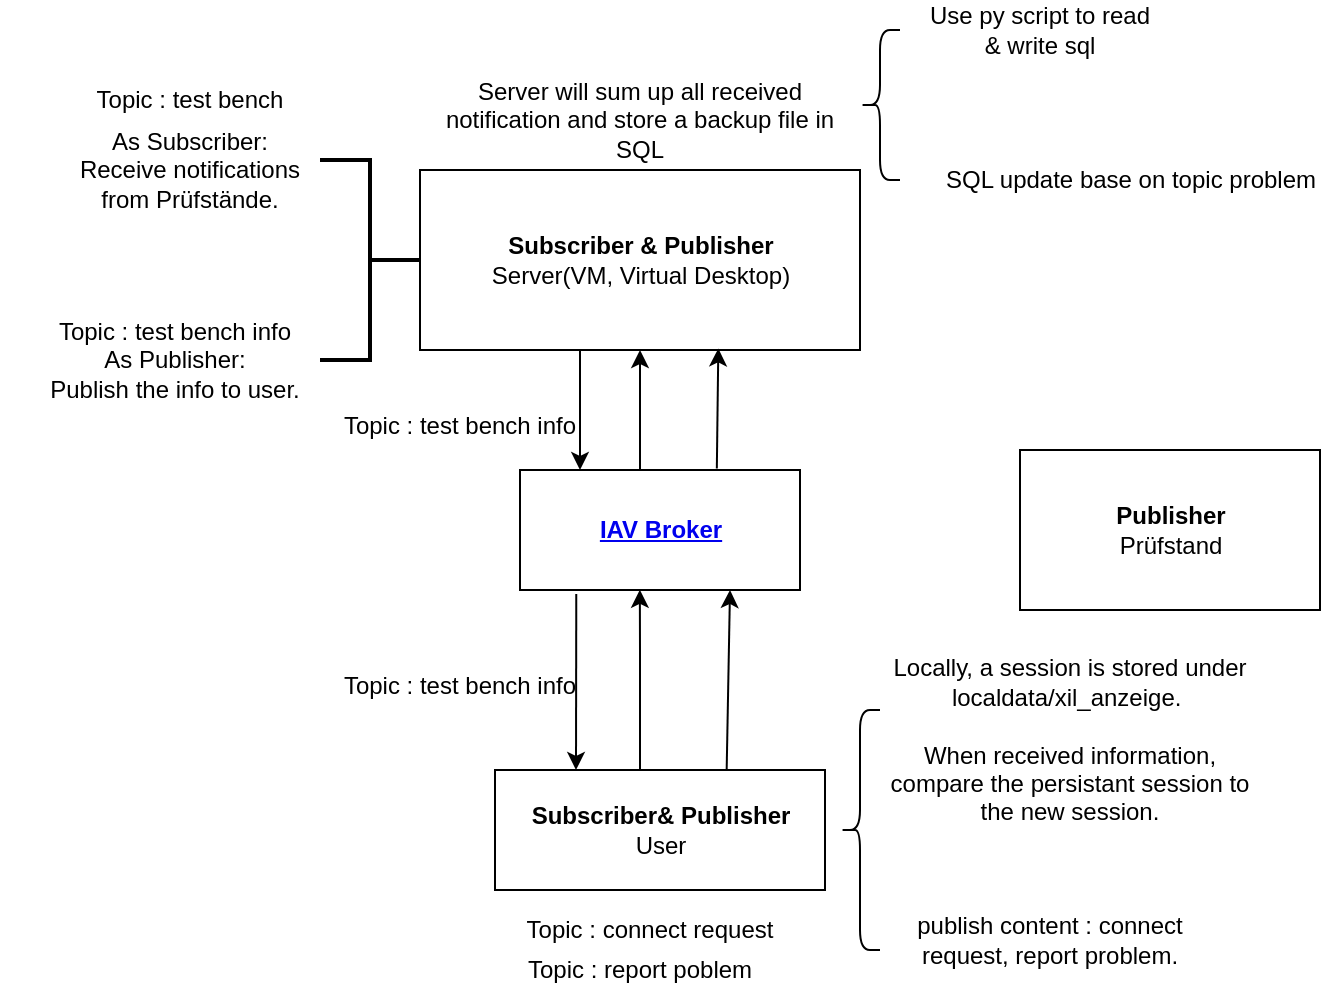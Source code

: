<mxfile version="20.3.6" type="github">
  <diagram id="qWkgrGlX2zObTh2m041I" name="Seite-1">
    <mxGraphModel dx="1146" dy="1788" grid="1" gridSize="10" guides="1" tooltips="1" connect="1" arrows="1" fold="1" page="1" pageScale="1" pageWidth="827" pageHeight="1169" math="0" shadow="0">
      <root>
        <mxCell id="0" />
        <mxCell id="1" parent="0" />
        <mxCell id="QS3DV-66-uBrxZAoDPn1-2" value="&lt;b&gt;Subscriber &amp;amp; Publisher&lt;br&gt;&lt;/b&gt;Server(VM, Virtual Desktop)" style="html=1;" parent="1" vertex="1">
          <mxGeometry x="240" y="70" width="220" height="90" as="geometry" />
        </mxCell>
        <mxCell id="QS3DV-66-uBrxZAoDPn1-3" value="&lt;b&gt;&lt;a href=&quot;https://confluence.iavgroup.local/pages/viewpage.action?spaceKey=IAVWiki&amp;amp;title=IAV+MQTT+Broker&quot;&gt;IAV Broker&lt;/a&gt;&lt;/b&gt;" style="html=1;" parent="1" vertex="1">
          <mxGeometry x="290" y="220" width="140" height="60" as="geometry" />
        </mxCell>
        <mxCell id="QS3DV-66-uBrxZAoDPn1-4" value="&lt;b&gt;Publisher&lt;/b&gt;&lt;br&gt;Prüfstand" style="html=1;" parent="1" vertex="1">
          <mxGeometry x="540" y="210" width="150" height="80" as="geometry" />
        </mxCell>
        <mxCell id="QS3DV-66-uBrxZAoDPn1-6" value="" style="strokeWidth=2;html=1;shape=mxgraph.flowchart.annotation_2;align=left;labelPosition=right;pointerEvents=1;rotation=-180;" parent="1" vertex="1">
          <mxGeometry x="190" y="65" width="50" height="100" as="geometry" />
        </mxCell>
        <mxCell id="QS3DV-66-uBrxZAoDPn1-8" value="As Subscriber:&lt;br&gt;Receive notifications from Prüfstände." style="text;html=1;strokeColor=none;fillColor=none;align=center;verticalAlign=middle;whiteSpace=wrap;rounded=0;" parent="1" vertex="1">
          <mxGeometry x="60" y="50" width="130" height="40" as="geometry" />
        </mxCell>
        <mxCell id="QS3DV-66-uBrxZAoDPn1-9" value="Topic : test bench" style="text;html=1;strokeColor=none;fillColor=none;align=center;verticalAlign=middle;whiteSpace=wrap;rounded=0;" parent="1" vertex="1">
          <mxGeometry x="75" y="20" width="100" height="30" as="geometry" />
        </mxCell>
        <mxCell id="iRqAzL0BKCe6huFpABMZ-1" value="&lt;b&gt;Subscriber&lt;/b&gt;&lt;b&gt;&amp;amp; Publisher&lt;/b&gt;&lt;br&gt;User" style="html=1;" vertex="1" parent="1">
          <mxGeometry x="277.5" y="370" width="165" height="60" as="geometry" />
        </mxCell>
        <mxCell id="iRqAzL0BKCe6huFpABMZ-2" value="" style="endArrow=classic;html=1;rounded=0;" edge="1" parent="1">
          <mxGeometry width="50" height="50" relative="1" as="geometry">
            <mxPoint x="320" y="160" as="sourcePoint" />
            <mxPoint x="320" y="220" as="targetPoint" />
          </mxGeometry>
        </mxCell>
        <mxCell id="iRqAzL0BKCe6huFpABMZ-3" value="" style="endArrow=classic;html=1;rounded=0;exitX=0.201;exitY=1.033;exitDx=0;exitDy=0;exitPerimeter=0;" edge="1" parent="1" source="QS3DV-66-uBrxZAoDPn1-3">
          <mxGeometry width="50" height="50" relative="1" as="geometry">
            <mxPoint x="280" y="360" as="sourcePoint" />
            <mxPoint x="318" y="370" as="targetPoint" />
          </mxGeometry>
        </mxCell>
        <mxCell id="iRqAzL0BKCe6huFpABMZ-4" value="Server will sum up all received notification and store a backup file in SQL" style="text;html=1;strokeColor=none;fillColor=none;align=center;verticalAlign=middle;whiteSpace=wrap;rounded=0;" vertex="1" parent="1">
          <mxGeometry x="240" y="25" width="220" height="40" as="geometry" />
        </mxCell>
        <mxCell id="iRqAzL0BKCe6huFpABMZ-5" value="Topic : test bench info&lt;br&gt;As Publisher:&lt;br&gt;Publish the info to user." style="text;html=1;strokeColor=none;fillColor=none;align=center;verticalAlign=middle;whiteSpace=wrap;rounded=0;" vertex="1" parent="1">
          <mxGeometry x="30" y="105" width="175" height="120" as="geometry" />
        </mxCell>
        <mxCell id="iRqAzL0BKCe6huFpABMZ-6" value="" style="shape=curlyBracket;whiteSpace=wrap;html=1;rounded=1;size=0.5;" vertex="1" parent="1">
          <mxGeometry x="460" width="20" height="75" as="geometry" />
        </mxCell>
        <mxCell id="iRqAzL0BKCe6huFpABMZ-7" value="Use py script to read &amp;amp; write sql" style="text;html=1;strokeColor=none;fillColor=none;align=center;verticalAlign=middle;whiteSpace=wrap;rounded=0;" vertex="1" parent="1">
          <mxGeometry x="490" y="-10" width="120" height="20" as="geometry" />
        </mxCell>
        <mxCell id="iRqAzL0BKCe6huFpABMZ-8" value="" style="shape=curlyBracket;whiteSpace=wrap;html=1;rounded=1;" vertex="1" parent="1">
          <mxGeometry x="450" y="340" width="20" height="120" as="geometry" />
        </mxCell>
        <mxCell id="iRqAzL0BKCe6huFpABMZ-9" value="Locally, a session is stored under localdata/xil_anzeige.&amp;nbsp;&lt;br&gt;&lt;br&gt;When received information, compare the persistant session to the new session." style="text;html=1;strokeColor=none;fillColor=none;align=center;verticalAlign=middle;whiteSpace=wrap;rounded=0;" vertex="1" parent="1">
          <mxGeometry x="470" y="340" width="190" height="30" as="geometry" />
        </mxCell>
        <mxCell id="iRqAzL0BKCe6huFpABMZ-10" value="Topic : test bench info" style="text;html=1;strokeColor=none;fillColor=none;align=center;verticalAlign=middle;whiteSpace=wrap;rounded=0;" vertex="1" parent="1">
          <mxGeometry x="200" y="185" width="120" height="25" as="geometry" />
        </mxCell>
        <mxCell id="iRqAzL0BKCe6huFpABMZ-11" value="Topic : test bench info" style="text;html=1;strokeColor=none;fillColor=none;align=center;verticalAlign=middle;whiteSpace=wrap;rounded=0;" vertex="1" parent="1">
          <mxGeometry x="200" y="315" width="120" height="25" as="geometry" />
        </mxCell>
        <mxCell id="iRqAzL0BKCe6huFpABMZ-12" value="publish content : connect request, report problem." style="text;html=1;strokeColor=none;fillColor=none;align=center;verticalAlign=middle;whiteSpace=wrap;rounded=0;" vertex="1" parent="1">
          <mxGeometry x="480" y="430" width="150" height="50" as="geometry" />
        </mxCell>
        <mxCell id="iRqAzL0BKCe6huFpABMZ-13" value="" style="endArrow=classic;html=1;rounded=0;entryX=0.428;entryY=0.998;entryDx=0;entryDy=0;entryPerimeter=0;" edge="1" parent="1" target="QS3DV-66-uBrxZAoDPn1-3">
          <mxGeometry width="50" height="50" relative="1" as="geometry">
            <mxPoint x="350" y="370" as="sourcePoint" />
            <mxPoint x="350" y="290" as="targetPoint" />
            <Array as="points">
              <mxPoint x="350" y="310" />
            </Array>
          </mxGeometry>
        </mxCell>
        <mxCell id="iRqAzL0BKCe6huFpABMZ-14" value="Topic : connect request" style="text;html=1;strokeColor=none;fillColor=none;align=center;verticalAlign=middle;whiteSpace=wrap;rounded=0;" vertex="1" parent="1">
          <mxGeometry x="280" y="440" width="150" height="20" as="geometry" />
        </mxCell>
        <mxCell id="iRqAzL0BKCe6huFpABMZ-15" value="" style="endArrow=classic;html=1;rounded=0;entryX=0.5;entryY=1;entryDx=0;entryDy=0;" edge="1" parent="1" target="QS3DV-66-uBrxZAoDPn1-2">
          <mxGeometry width="50" height="50" relative="1" as="geometry">
            <mxPoint x="350" y="220" as="sourcePoint" />
            <mxPoint x="380" y="170" as="targetPoint" />
          </mxGeometry>
        </mxCell>
        <mxCell id="iRqAzL0BKCe6huFpABMZ-16" value="" style="endArrow=classic;html=1;rounded=0;entryX=0.75;entryY=1;entryDx=0;entryDy=0;exitX=0.702;exitY=0.004;exitDx=0;exitDy=0;exitPerimeter=0;" edge="1" parent="1" source="iRqAzL0BKCe6huFpABMZ-1" target="QS3DV-66-uBrxZAoDPn1-3">
          <mxGeometry width="50" height="50" relative="1" as="geometry">
            <mxPoint x="370" y="370" as="sourcePoint" />
            <mxPoint x="420" y="320" as="targetPoint" />
          </mxGeometry>
        </mxCell>
        <mxCell id="iRqAzL0BKCe6huFpABMZ-17" value="" style="endArrow=classic;html=1;rounded=0;entryX=0.678;entryY=0.991;entryDx=0;entryDy=0;entryPerimeter=0;exitX=0.703;exitY=-0.013;exitDx=0;exitDy=0;exitPerimeter=0;" edge="1" parent="1" source="QS3DV-66-uBrxZAoDPn1-3" target="QS3DV-66-uBrxZAoDPn1-2">
          <mxGeometry width="50" height="50" relative="1" as="geometry">
            <mxPoint x="370" y="220" as="sourcePoint" />
            <mxPoint x="420" y="170" as="targetPoint" />
          </mxGeometry>
        </mxCell>
        <mxCell id="iRqAzL0BKCe6huFpABMZ-18" value="Topic : report poblem" style="text;html=1;strokeColor=none;fillColor=none;align=center;verticalAlign=middle;whiteSpace=wrap;rounded=0;" vertex="1" parent="1">
          <mxGeometry x="275" y="460" width="150" height="20" as="geometry" />
        </mxCell>
        <mxCell id="iRqAzL0BKCe6huFpABMZ-19" value="SQL update base on topic problem" style="text;html=1;align=center;verticalAlign=middle;resizable=0;points=[];autosize=1;strokeColor=none;fillColor=none;" vertex="1" parent="1">
          <mxGeometry x="490" y="60" width="210" height="30" as="geometry" />
        </mxCell>
      </root>
    </mxGraphModel>
  </diagram>
</mxfile>
